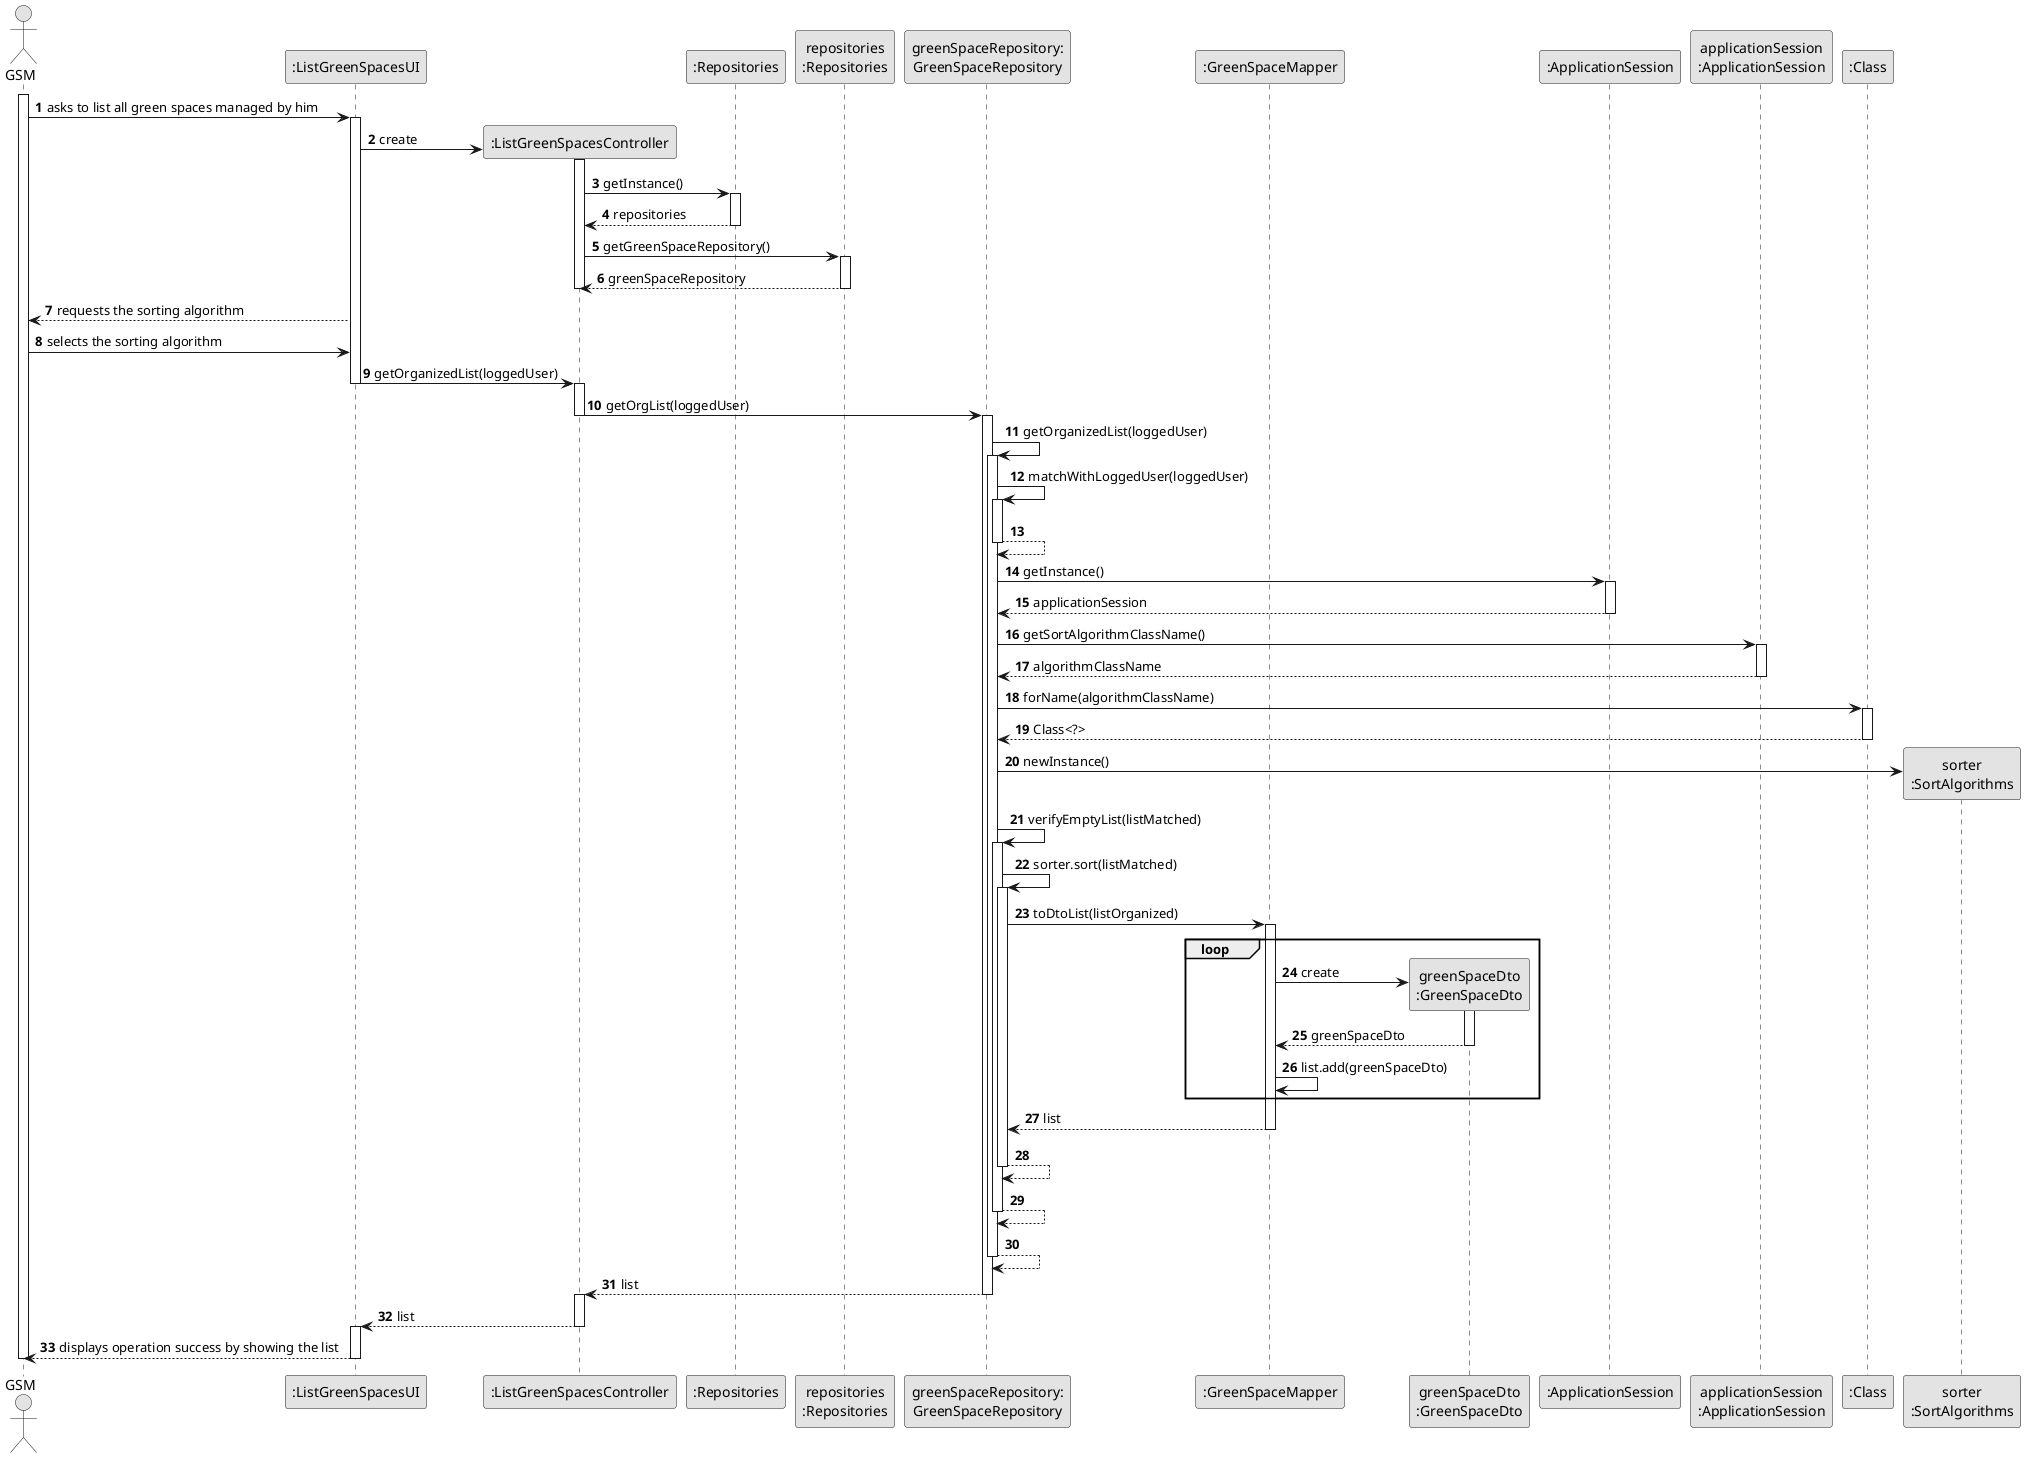 
@startuml
skinparam monochrome true
skinparam packageStyle rectangle
skinparam shadowing false

''title System Sequence Diagram (SSD) - US006

autonumber

actor "GSM" as GSM
participant ":ListGreenSpacesUI" as UI
participant ":ListGreenSpacesController" as CTRL
participant ":Repositories" as RepositorySingleton
participant "repositories\n:Repositories" as PLAT
participant "greenSpaceRepository:\nGreenSpaceRepository" as GreenSpaceRepo
participant ":GreenSpaceMapper" as mapper
participant "greenSpaceDto\n:GreenSpaceDto" as dto
participant ":ApplicationSession" as ApplicationSession
participant "applicationSession\n:ApplicationSession" as applicationSession
participant ":Class" as Class
participant "sorter\n:SortAlgorithms" as SortAlgorithms

activate GSM
GSM -> UI : asks to list all green spaces managed by him
activate UI
UI -> CTRL** : create
activate CTRL
CTRL -> RepositorySingleton : getInstance()
activate RepositorySingleton
RepositorySingleton --> CTRL : repositories
deactivate RepositorySingleton
CTRL -> PLAT : getGreenSpaceRepository()
activate PLAT
PLAT -->  CTRL: greenSpaceRepository
deactivate CTRL

deactivate PLAT
UI --> GSM : requests the sorting algorithm
GSM -> UI : selects the sorting algorithm
UI -> CTRL : getOrganizedList(loggedUser)
deactivate UI
activate CTRL


CTRL -> GreenSpaceRepo : getOrgList(loggedUser)
deactivate CTRL

activate GreenSpaceRepo
GreenSpaceRepo -> GreenSpaceRepo : getOrganizedList(loggedUser)
activate GreenSpaceRepo
GreenSpaceRepo -> GreenSpaceRepo : matchWithLoggedUser(loggedUser)
activate GreenSpaceRepo
GreenSpaceRepo --> GreenSpaceRepo
deactivate GreenSpaceRepo

GreenSpaceRepo -> ApplicationSession : getInstance()
activate ApplicationSession
ApplicationSession --> GreenSpaceRepo : applicationSession
deactivate ApplicationSession
GreenSpaceRepo -> applicationSession : getSortAlgorithmClassName()
activate applicationSession
applicationSession --> GreenSpaceRepo : algorithmClassName
deactivate applicationSession

GreenSpaceRepo -> Class : forName(algorithmClassName)
activate Class
Class --> GreenSpaceRepo : Class<?>
deactivate Class

GreenSpaceRepo -> SortAlgorithms** : newInstance()


GreenSpaceRepo -> GreenSpaceRepo : verifyEmptyList(listMatched)
activate GreenSpaceRepo

GreenSpaceRepo -> GreenSpaceRepo : sorter.sort(listMatched)
activate GreenSpaceRepo
GreenSpaceRepo -> mapper : toDtoList(listOrganized)
activate mapper

loop
mapper -> dto** : create
activate dto
dto --> mapper : greenSpaceDto
deactivate dto
mapper -> mapper : list.add(greenSpaceDto)
end loop

mapper --> GreenSpaceRepo : list
deactivate mapper
GreenSpaceRepo --> GreenSpaceRepo
deactivate GreenSpaceRepo
GreenSpaceRepo --> GreenSpaceRepo
deactivate GreenSpaceRepo
GreenSpaceRepo --> GreenSpaceRepo
deactivate GreenSpaceRepo

GreenSpaceRepo --> CTRL:list
deactivate GreenSpaceRepo
activate CTRL
CTRL --> UI : list

deactivate CTRL
activate UI
UI --> GSM : displays operation success by showing the list
deactivate UI
deactivate GSM

@enduml
